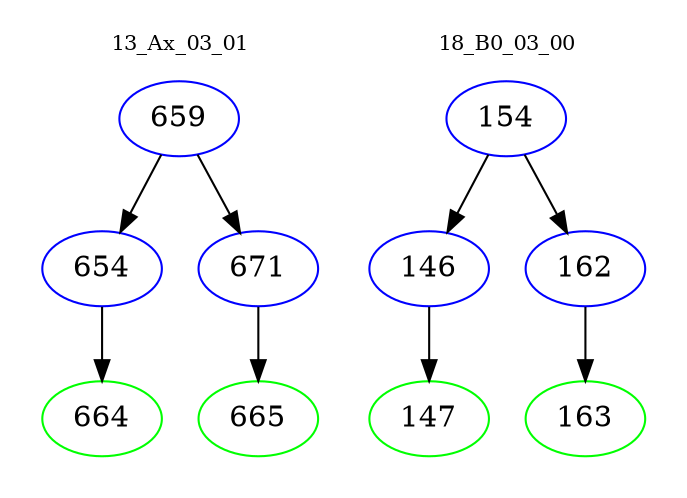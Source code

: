 digraph{
subgraph cluster_0 {
color = white
label = "13_Ax_03_01";
fontsize=10;
T0_659 [label="659", color="blue"]
T0_659 -> T0_654 [color="black"]
T0_654 [label="654", color="blue"]
T0_654 -> T0_664 [color="black"]
T0_664 [label="664", color="green"]
T0_659 -> T0_671 [color="black"]
T0_671 [label="671", color="blue"]
T0_671 -> T0_665 [color="black"]
T0_665 [label="665", color="green"]
}
subgraph cluster_1 {
color = white
label = "18_B0_03_00";
fontsize=10;
T1_154 [label="154", color="blue"]
T1_154 -> T1_146 [color="black"]
T1_146 [label="146", color="blue"]
T1_146 -> T1_147 [color="black"]
T1_147 [label="147", color="green"]
T1_154 -> T1_162 [color="black"]
T1_162 [label="162", color="blue"]
T1_162 -> T1_163 [color="black"]
T1_163 [label="163", color="green"]
}
}
